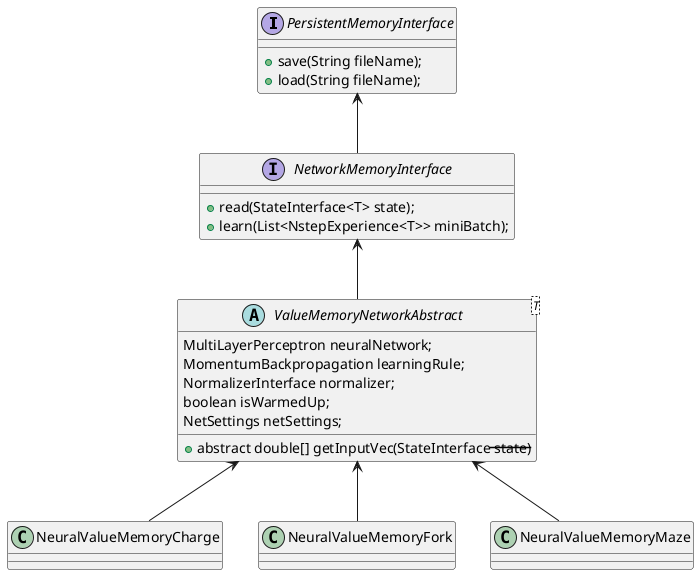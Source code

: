 @startuml
'https://plantuml.com/class-diagram

interface PersistentMemoryInterface {
    + save(String fileName);
    + load(String fileName);
}

interface NetworkMemoryInterface {
    + read(StateInterface<T> state);
    + learn(List<NstepExperience<T>> miniBatch);
}

 abstract class ValueMemoryNetworkAbstract<T>  {
    MultiLayerPerceptron neuralNetwork;
    MomentumBackpropagation learningRule;
    NormalizerInterface normalizer;
    boolean isWarmedUp;
    NetSettings netSettings;
    + abstract double[] getInputVec(StateInterface<S> state)
}

PersistentMemoryInterface <-- NetworkMemoryInterface
NetworkMemoryInterface <-- ValueMemoryNetworkAbstract

ValueMemoryNetworkAbstract <-- NeuralValueMemoryCharge
ValueMemoryNetworkAbstract <-- NeuralValueMemoryFork
ValueMemoryNetworkAbstract <-- NeuralValueMemoryMaze


@enduml